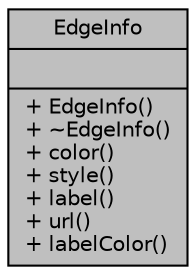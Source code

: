 digraph "EdgeInfo"
{
 // LATEX_PDF_SIZE
  edge [fontname="Helvetica",fontsize="10",labelfontname="Helvetica",labelfontsize="10"];
  node [fontname="Helvetica",fontsize="10",shape=record];
  Node1 [label="{EdgeInfo\n||+ EdgeInfo()\l+ ~EdgeInfo()\l+ color()\l+ style()\l+ label()\l+ url()\l+ labelColor()\l}",height=0.2,width=0.4,color="black", fillcolor="grey75", style="filled", fontcolor="black",tooltip=" "];
}
